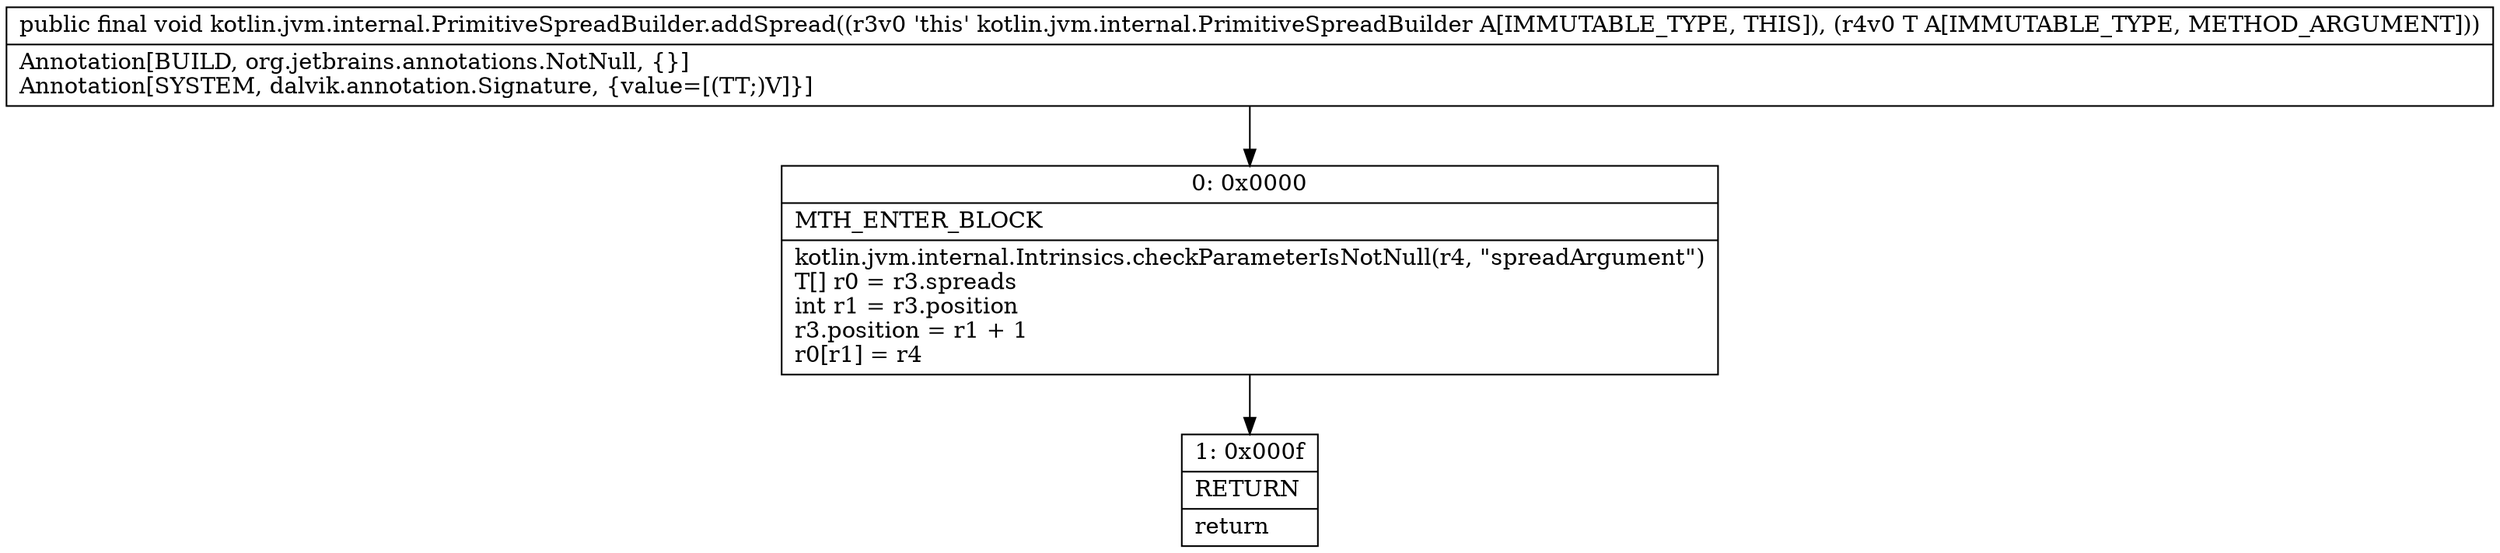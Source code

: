 digraph "CFG forkotlin.jvm.internal.PrimitiveSpreadBuilder.addSpread(Ljava\/lang\/Object;)V" {
Node_0 [shape=record,label="{0\:\ 0x0000|MTH_ENTER_BLOCK\l|kotlin.jvm.internal.Intrinsics.checkParameterIsNotNull(r4, \"spreadArgument\")\lT[] r0 = r3.spreads\lint r1 = r3.position\lr3.position = r1 + 1\lr0[r1] = r4\l}"];
Node_1 [shape=record,label="{1\:\ 0x000f|RETURN\l|return\l}"];
MethodNode[shape=record,label="{public final void kotlin.jvm.internal.PrimitiveSpreadBuilder.addSpread((r3v0 'this' kotlin.jvm.internal.PrimitiveSpreadBuilder A[IMMUTABLE_TYPE, THIS]), (r4v0 T A[IMMUTABLE_TYPE, METHOD_ARGUMENT]))  | Annotation[BUILD, org.jetbrains.annotations.NotNull, \{\}]\lAnnotation[SYSTEM, dalvik.annotation.Signature, \{value=[(TT;)V]\}]\l}"];
MethodNode -> Node_0;
Node_0 -> Node_1;
}

